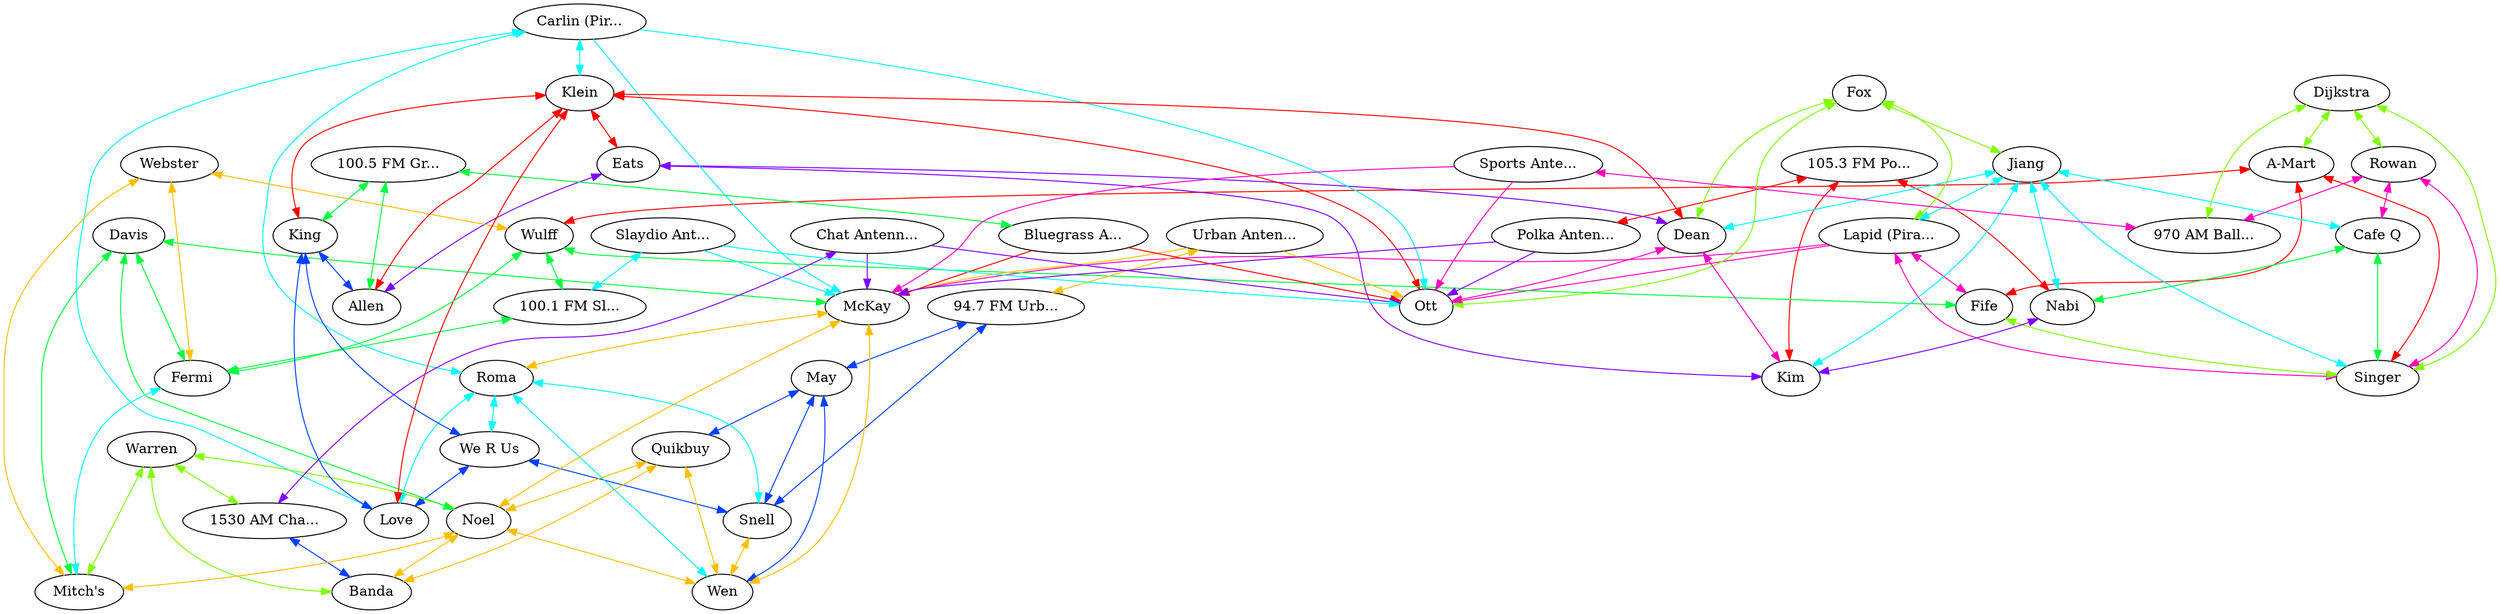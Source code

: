 graph x {
"1530 AM Chat Channel" [pos="8.09722222222222,-5.15277777777778",label="1530 AM Cha..."]
"Mitch's" [pos="6.52777777777778,-6.08333333333333",label="Mitch's"]
"100.1 FM Slaydio" [pos="4.63888888888889,-5.75",label="100.1 FM Sl..."]
"A-Mart" [pos="2.51388888888889,-6.16666666666667",label="A-Mart"]
"970 AM Ball Pit" [pos="0.861111111111111,-5.36111111111111",label="970 AM Ball..."]
"Cafe Q" [pos="1.625,-4.81944444444444",label="Cafe Q"]
"105.3 FM Polka Spot" [pos="2.05555555555556,-3.93055555555556",label="105.3 FM Po..."]
"Eats" [pos="3.08333333333333,-3.26388888888889",label="Eats"]
"100.5 FM Grass Land" [pos="4.23611111111111,-2.66666666666667",label="100.5 FM Gr..."]
"We R Us" [pos="5.30555555555556,-3.08333333333333",label="We R Us"]
"Quikbuy" [pos="7.29166666666667,-4.18055555555556",label="Quikbuy"]
"94.7 FM Urbanicity" [pos="6.61111111111111,-3.31944444444444",label="94.7 FM Urb..."]
"Lapid (Pirate)" [pos="3.47222222222222,-5.16666666666667",label="Lapid (Pira..."]
"Carlin (Pirate)" [pos="4.73611111111111,-3.98611111111111",label="Carlin (Pir..."]
"Banda" [pos="7.31944444444444,-5.13888888888889",label="Banda"]
"Warren" [pos="7.81944444444444,-5.875",label="Warren"]
"Noel" [pos="6.58333333333333,-5.11111111111111",label="Noel"]
"Wen" [pos="6.51388888888889,-4.18055555555556",label="Wen"]
"May" [pos="7.20833333333333,-3.55555555555556",label="May"]
"Snell" [pos="5.88888888888889,-3.19444444444444",label="Snell"]
"Roma" [pos="5.65277777777778,-3.95833333333333",label="Roma"]
"McKay" [pos="5.97222222222222,-4.56944444444444",label="McKay"]
"Davis" [pos="5.73611111111111,-5.31944444444444",label="Davis"]
"Fermi" [pos="5.19444444444444,-5.625",label="Fermi"]
"Webster" [pos="4.76388888888889,-6.33333333333333",label="Webster"]
"Love" [pos="4.81944444444444,-3.44444444444444",label="Love"]
"Klein" [pos="3.98611111111111,-3.45833333333333",label="Klein"]
"Ott" [pos="3.75,-4.16666666666667",label="Ott"]
"Fox" [pos="3.68055555555556,-4.66666666666667",label="Fox"]
"Wulff" [pos="3.97222222222222,-6.11111111111111",label="Wulff"]
"Fife" [pos="3,-5.65277777777778",label="Fife"]
"Dean" [pos="3.27777777777778,-3.83333333333333",label="Dean"]
"King" [pos="4.66666666666667,-2.81944444444444",label="King"]
"Allen" [pos="3.48611111111111,-2.68055555555556",label="Allen"]
"Jiang" [pos="2.70833333333333,-4.51388888888889",label="Jiang"]
"Kim" [pos="2.5,-3.69444444444444",label="Kim"]
"Nabi" [pos="1.36111111111111,-4.08333333333333",label="Nabi"]
"Rowan" [pos="1.29166666666667,-5.29166666666667",label="Rowan"]
"Singer" [pos="2.125,-5.22222222222222",label="Singer"]
"Dijkstra" [pos="1.63888888888889,-6.19444444444444",label="Dijkstra"]
"Urban Antenna" [pos="6.47222222222222,-2.56944444444444",label="Urban Anten..."]
"Bluegrass Antenna" [pos="4.09722222222222,-1.93055555555556",label="Bluegrass A..."]
"Chat Antenna" [pos="7.94444444444444,-4.41666666666667",label="Chat Antenn..."]
"Slaydio Antenna" [pos="4.48611111111111,-5.01388888888889",label="Slaydio Ant..."]
"Polka Antenna" [pos="1.91666666666667,-3.18055555555556",label="Polka Anten..."]
"Sports Antenna" [pos="0.722222222222222,-4.625",label="Sports Ante..."]
"Urban Antenna" -- "Ott" [dir="forward",color="0.125,1,1"]
"Urban Antenna" -- "94.7 FM Urbanicity" [dir="both",color="0.125,1,1"]
"Urban Antenna" -- "McKay" [dir="forward",color="0.125,1,1"]
"Dijkstra" -- "970 AM Ball Pit" [dir="both",color="0.25,1,1"]
"Dijkstra" -- "Singer" [dir="both",color="0.25,1,1"]
"Dijkstra" -- "A-Mart" [dir="both",color="0.25,1,1"]
"Dijkstra" -- "Rowan" [dir="both",color="0.25,1,1"]
"Davis" -- "Fermi" [dir="both",color="0.375,1,1"]
"Davis" -- "Noel" [dir="both",color="0.375,1,1"]
"Davis" -- "McKay" [dir="both",color="0.375,1,1"]
"Davis" -- "Mitch's" [dir="both",color="0.375,1,1"]
"Carlin (Pirate)" -- "Ott" [dir="forward",color="0.5,1,1"]
"Carlin (Pirate)" -- "Roma" [dir="both",color="0.5,1,1"]
"Carlin (Pirate)" -- "McKay" [dir="forward",color="0.5,1,1"]
"Carlin (Pirate)" -- "Love" [dir="both",color="0.5,1,1"]
"Carlin (Pirate)" -- "Klein" [dir="both",color="0.5,1,1"]
"94.7 FM Urbanicity" -- "May" [dir="both",color="0.625,1,1"]
"94.7 FM Urbanicity" -- "Snell" [dir="both",color="0.625,1,1"]
"Chat Antenna" -- "Ott" [dir="forward",color="0.75,1,1"]
"Chat Antenna" -- "1530 AM Chat Channel" [dir="both",color="0.75,1,1"]
"Chat Antenna" -- "McKay" [dir="forward",color="0.75,1,1"]
"Rowan" -- "Cafe Q" [dir="both",color="0.875,1,1"]
"Rowan" -- "970 AM Ball Pit" [dir="both",color="0.875,1,1"]
"Rowan" -- "Singer" [dir="both",color="0.875,1,1"]
"Klein" -- "Ott" [dir="both",color="1,1,1"]
"Klein" -- "King" [dir="both",color="1,1,1"]
"Klein" -- "Allen" [dir="both",color="1,1,1"]
"Klein" -- "Eats" [dir="both",color="1,1,1"]
"Klein" -- "Love" [dir="both",color="1,1,1"]
"Klein" -- "Dean" [dir="both",color="1,1,1"]
"McKay" -- "Wen" [dir="both",color="0.125,1,1"]
"McKay" -- "Roma" [dir="both",color="0.125,1,1"]
"McKay" -- "Noel" [dir="both",color="0.125,1,1"]
"Fox" -- "Ott" [dir="both",color="0.25,1,1"]
"Fox" -- "Jiang" [dir="both",color="0.25,1,1"]
"Fox" -- "Lapid (Pirate)" [dir="both",color="0.25,1,1"]
"Fox" -- "Dean" [dir="both",color="0.25,1,1"]
"100.5 FM Grass Land" -- "Bluegrass Antenna" [dir="both",color="0.375,1,1"]
"100.5 FM Grass Land" -- "King" [dir="both",color="0.375,1,1"]
"100.5 FM Grass Land" -- "Allen" [dir="both",color="0.375,1,1"]
"Jiang" -- "Cafe Q" [dir="both",color="0.5,1,1"]
"Jiang" -- "Singer" [dir="both",color="0.5,1,1"]
"Jiang" -- "Nabi" [dir="both",color="0.5,1,1"]
"Jiang" -- "Kim" [dir="both",color="0.5,1,1"]
"Jiang" -- "Dean" [dir="both",color="0.5,1,1"]
"Jiang" -- "Lapid (Pirate)" [dir="both",color="0.5,1,1"]
"King" -- "We R Us" [dir="both",color="0.625,1,1"]
"King" -- "Allen" [dir="both",color="0.625,1,1"]
"King" -- "Love" [dir="both",color="0.625,1,1"]
"Eats" -- "Allen" [dir="both",color="0.75,1,1"]
"Eats" -- "Dean" [dir="both",color="0.75,1,1"]
"Eats" -- "Kim" [dir="both",color="0.75,1,1"]
"Dean" -- "Ott" [dir="both",color="0.875,1,1"]
"Dean" -- "Kim" [dir="both",color="0.875,1,1"]
"A-Mart" -- "Wulff" [dir="both",color="1,1,1"]
"A-Mart" -- "Singer" [dir="both",color="1,1,1"]
"A-Mart" -- "Fife" [dir="both",color="1,1,1"]
"Webster" -- "Fermi" [dir="both",color="0.125,1,1"]
"Webster" -- "Wulff" [dir="both",color="0.125,1,1"]
"Webster" -- "Mitch's" [dir="both",color="0.125,1,1"]
"Warren" -- "Banda" [dir="both",color="0.25,1,1"]
"Warren" -- "1530 AM Chat Channel" [dir="both",color="0.25,1,1"]
"Warren" -- "Noel" [dir="both",color="0.25,1,1"]
"Warren" -- "Mitch's" [dir="both",color="0.25,1,1"]
"Wulff" -- "100.1 FM Slaydio" [dir="both",color="0.375,1,1"]
"Wulff" -- "Fermi" [dir="both",color="0.375,1,1"]
"Wulff" -- "Fife" [dir="both",color="0.375,1,1"]
"Slaydio Antenna" -- "100.1 FM Slaydio" [dir="both",color="0.5,1,1"]
"Slaydio Antenna" -- "Ott" [dir="forward",color="0.5,1,1"]
"Slaydio Antenna" -- "McKay" [dir="forward",color="0.5,1,1"]
"May" -- "Quikbuy" [dir="both",color="0.625,1,1"]
"May" -- "Wen" [dir="both",color="0.625,1,1"]
"May" -- "Snell" [dir="both",color="0.625,1,1"]
"Sports Antenna" -- "Ott" [dir="forward",color="0.875,1,1"]
"Sports Antenna" -- "970 AM Ball Pit" [dir="both",color="0.875,1,1"]
"Sports Antenna" -- "McKay" [dir="forward",color="0.875,1,1"]
"105.3 FM Polka Spot" -- "Nabi" [dir="both",color="1,1,1"]
"105.3 FM Polka Spot" -- "Polka Antenna" [dir="both",color="1,1,1"]
"105.3 FM Polka Spot" -- "Kim" [dir="both",color="1,1,1"]
"Quikbuy" -- "Wen" [dir="both",color="0.125,1,1"]
"Quikbuy" -- "Banda" [dir="both",color="0.125,1,1"]
"Quikbuy" -- "Noel" [dir="both",color="0.125,1,1"]
"Cafe Q" -- "Singer" [dir="both",color="0.375,1,1"]
"Cafe Q" -- "Nabi" [dir="both",color="0.375,1,1"]
"Roma" -- "Wen" [dir="both",color="0.5,1,1"]
"Roma" -- "Snell" [dir="both",color="0.5,1,1"]
"Roma" -- "We R Us" [dir="both",color="0.5,1,1"]
"Roma" -- "Love" [dir="both",color="0.5,1,1"]
"We R Us" -- "Snell" [dir="both",color="0.625,1,1"]
"We R Us" -- "Love" [dir="both",color="0.625,1,1"]
"Lapid (Pirate)" -- "Ott" [dir="forward",color="0.875,1,1"]
"Lapid (Pirate)" -- "Singer" [dir="both",color="0.875,1,1"]
"Lapid (Pirate)" -- "McKay" [dir="forward",color="0.875,1,1"]
"Lapid (Pirate)" -- "Fife" [dir="both",color="0.875,1,1"]
"Noel" -- "Wen" [dir="both",color="0.125,1,1"]
"Noel" -- "Banda" [dir="both",color="0.125,1,1"]
"Noel" -- "Mitch's" [dir="both",color="0.125,1,1"]
"Fife" -- "Singer" [dir="both",color="0.25,1,1"]
"100.1 FM Slaydio" -- "Fermi" [dir="both",color="0.375,1,1"]
"Fermi" -- "Mitch's" [dir="both",color="0.5,1,1"]
"1530 AM Chat Channel" -- "Banda" [dir="both",color="0.625,1,1"]
"Nabi" -- "Kim" [dir="both",color="0.75,1,1"]
"Bluegrass Antenna" -- "Ott" [dir="forward",color="1,1,1"]
"Bluegrass Antenna" -- "McKay" [dir="forward",color="1,1,1"]
"Snell" -- "Wen" [dir="both",color="0.125,1,1"]
"Polka Antenna" -- "Ott" [dir="forward",color="0.75,1,1"]
"Polka Antenna" -- "McKay" [dir="forward",color="0.75,1,1"]
}
